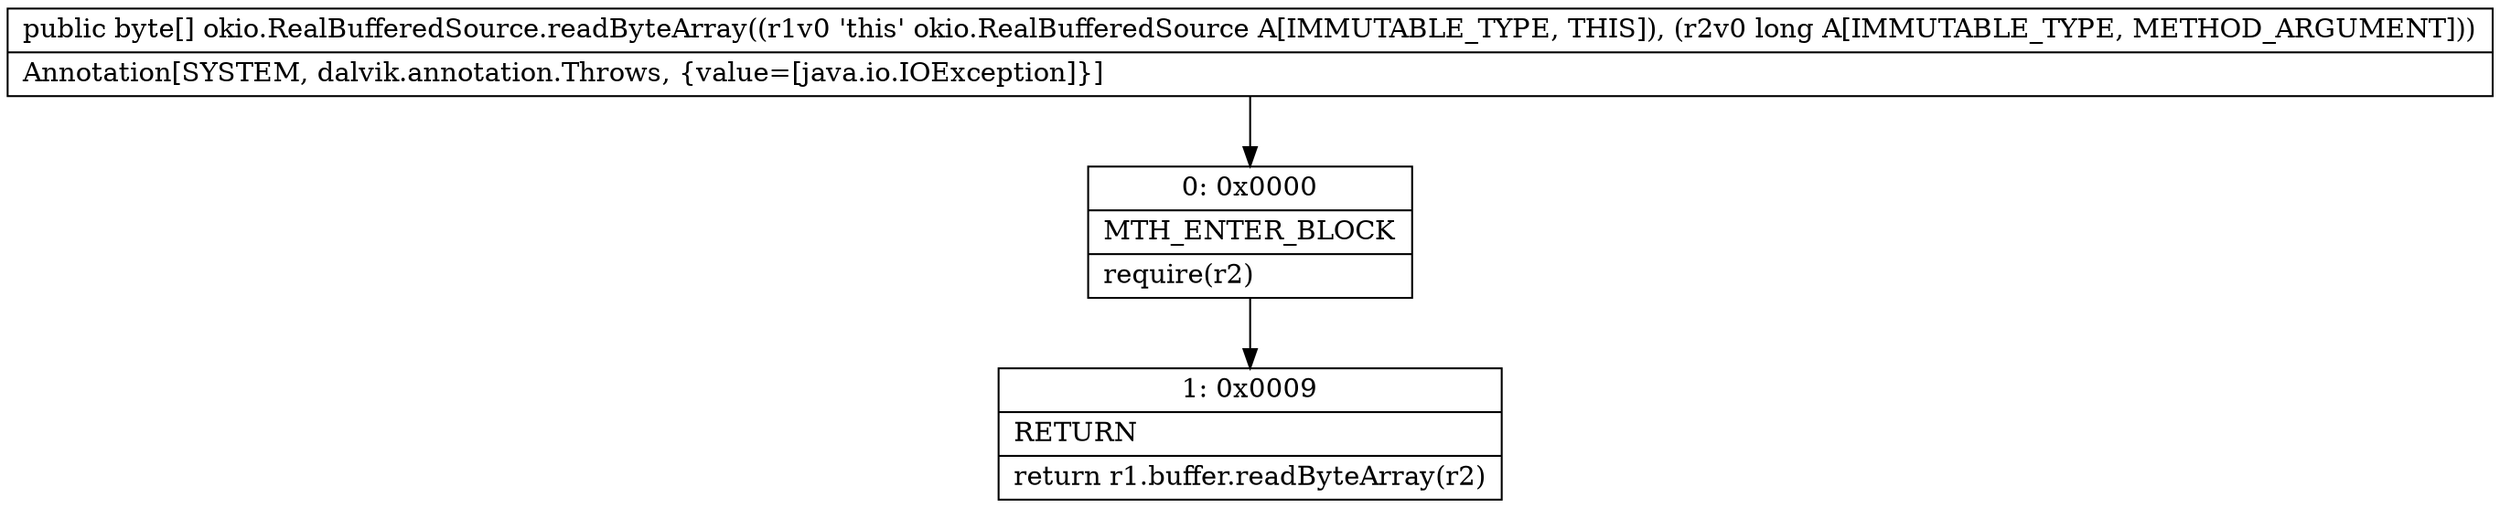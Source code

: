 digraph "CFG forokio.RealBufferedSource.readByteArray(J)[B" {
Node_0 [shape=record,label="{0\:\ 0x0000|MTH_ENTER_BLOCK\l|require(r2)\l}"];
Node_1 [shape=record,label="{1\:\ 0x0009|RETURN\l|return r1.buffer.readByteArray(r2)\l}"];
MethodNode[shape=record,label="{public byte[] okio.RealBufferedSource.readByteArray((r1v0 'this' okio.RealBufferedSource A[IMMUTABLE_TYPE, THIS]), (r2v0 long A[IMMUTABLE_TYPE, METHOD_ARGUMENT]))  | Annotation[SYSTEM, dalvik.annotation.Throws, \{value=[java.io.IOException]\}]\l}"];
MethodNode -> Node_0;
Node_0 -> Node_1;
}

